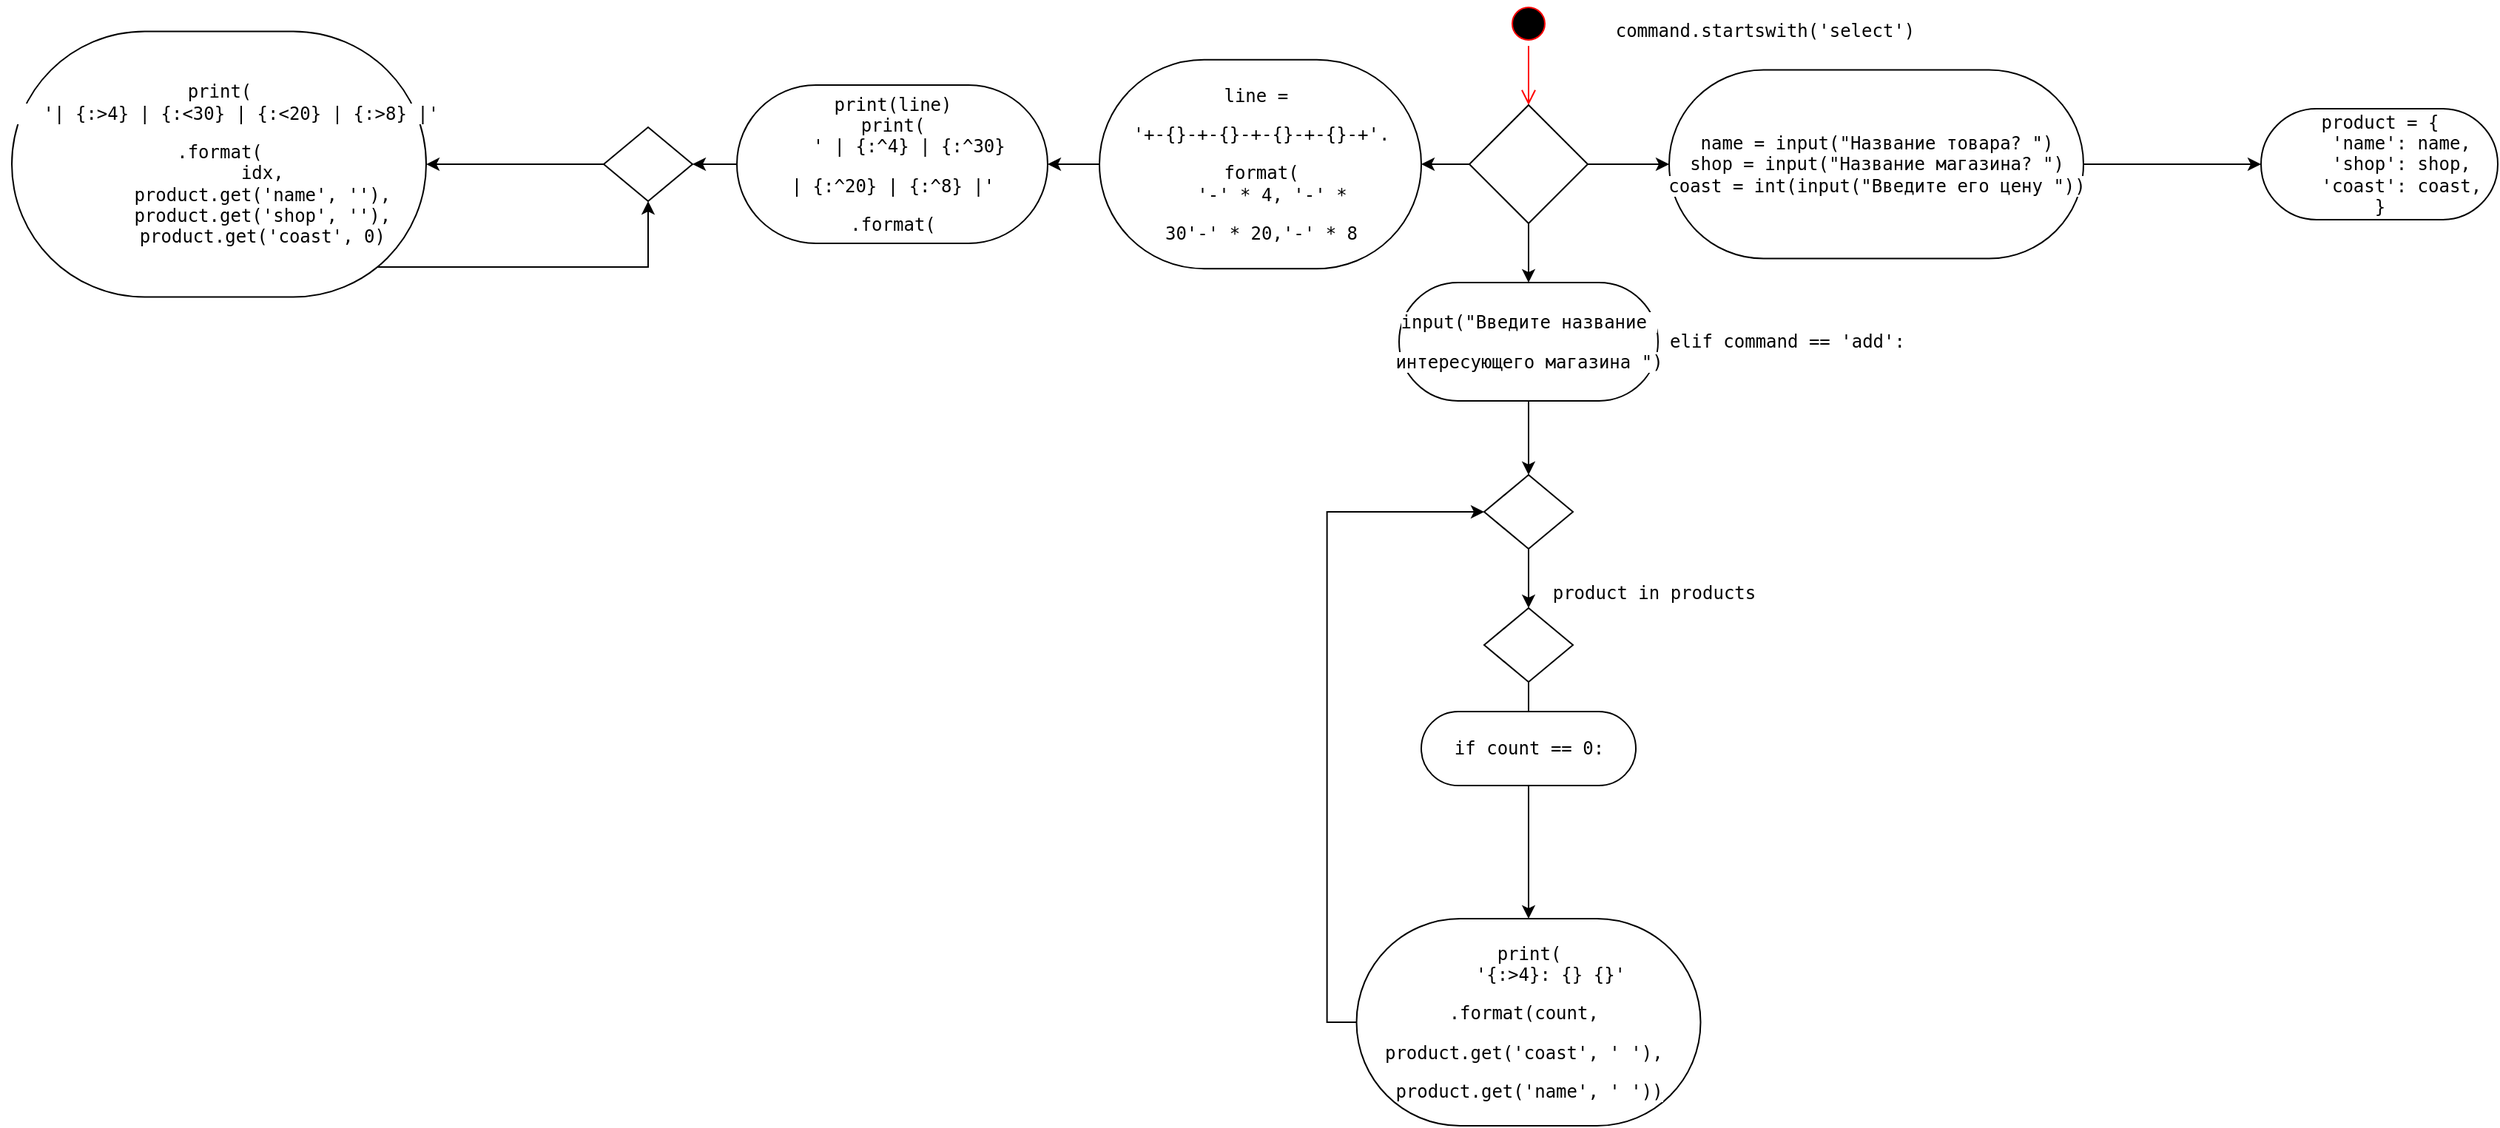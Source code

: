 <mxfile version="14.1.2" type="github">
  <diagram name="Page-1" id="e7e014a7-5840-1c2e-5031-d8a46d1fe8dd">
    <mxGraphModel dx="2207" dy="580" grid="1" gridSize="10" guides="1" tooltips="1" connect="1" arrows="1" fold="1" page="1" pageScale="1" pageWidth="1169" pageHeight="826" background="#ffffff" math="0" shadow="0">
      <root>
        <mxCell id="0" />
        <mxCell id="1" parent="0" />
        <mxCell id="6bK59rDf-M3LibsfTB3a-41" value="" style="ellipse;html=1;shape=startState;fillColor=#000000;strokeColor=#ff0000;" parent="1" vertex="1">
          <mxGeometry x="410" y="160" width="30" height="30" as="geometry" />
        </mxCell>
        <mxCell id="6bK59rDf-M3LibsfTB3a-42" value="" style="edgeStyle=orthogonalEdgeStyle;html=1;verticalAlign=bottom;endArrow=open;endSize=8;strokeColor=#ff0000;" parent="1" source="6bK59rDf-M3LibsfTB3a-41" edge="1">
          <mxGeometry relative="1" as="geometry">
            <mxPoint x="425" y="230" as="targetPoint" />
          </mxGeometry>
        </mxCell>
        <mxCell id="6bK59rDf-M3LibsfTB3a-61" style="edgeStyle=orthogonalEdgeStyle;rounded=0;orthogonalLoop=1;jettySize=auto;html=1;exitX=0.5;exitY=1;exitDx=0;exitDy=0;entryX=0.5;entryY=0.5;entryDx=0;entryDy=-40;entryPerimeter=0;" parent="1" source="6bK59rDf-M3LibsfTB3a-43" target="6bK59rDf-M3LibsfTB3a-53" edge="1">
          <mxGeometry relative="1" as="geometry" />
        </mxCell>
        <mxCell id="6bK59rDf-M3LibsfTB3a-64" style="edgeStyle=orthogonalEdgeStyle;rounded=0;orthogonalLoop=1;jettySize=auto;html=1;exitX=1;exitY=0.5;exitDx=0;exitDy=0;entryX=0;entryY=0.5;entryDx=0;entryDy=0;entryPerimeter=0;" parent="1" source="6bK59rDf-M3LibsfTB3a-43" target="6bK59rDf-M3LibsfTB3a-45" edge="1">
          <mxGeometry relative="1" as="geometry" />
        </mxCell>
        <mxCell id="6bK59rDf-M3LibsfTB3a-67" style="edgeStyle=orthogonalEdgeStyle;rounded=0;orthogonalLoop=1;jettySize=auto;html=1;exitX=0;exitY=0.5;exitDx=0;exitDy=0;entryX=1;entryY=0.5;entryDx=0;entryDy=0;entryPerimeter=0;" parent="1" source="6bK59rDf-M3LibsfTB3a-43" target="6bK59rDf-M3LibsfTB3a-46" edge="1">
          <mxGeometry relative="1" as="geometry" />
        </mxCell>
        <mxCell id="6bK59rDf-M3LibsfTB3a-43" value="" style="rhombus;whiteSpace=wrap;html=1;" parent="1" vertex="1">
          <mxGeometry x="385" y="230" width="80" height="80" as="geometry" />
        </mxCell>
        <mxCell id="6bK59rDf-M3LibsfTB3a-76" style="edgeStyle=orthogonalEdgeStyle;rounded=0;orthogonalLoop=1;jettySize=auto;html=1;exitX=1;exitY=0.5;exitDx=0;exitDy=0;exitPerimeter=0;entryX=0;entryY=0.5;entryDx=0;entryDy=0;entryPerimeter=0;" parent="1" source="6bK59rDf-M3LibsfTB3a-45" target="6bK59rDf-M3LibsfTB3a-63" edge="1">
          <mxGeometry relative="1" as="geometry" />
        </mxCell>
        <mxCell id="6bK59rDf-M3LibsfTB3a-45" value="&lt;pre style=&quot;font-family: &amp;#34;jetbrains mono&amp;#34; , monospace&quot;&gt;&lt;span style=&quot;background-color: rgb(255 , 255 , 255)&quot;&gt;name = input(&quot;Название товара? &quot;)&lt;br&gt;shop = input(&quot;Название магазина? &quot;)&lt;br&gt;coast = int(input(&quot;Введите его цену &quot;))&lt;/span&gt;&lt;/pre&gt;" style="html=1;dashed=0;whitespace=wrap;shape=mxgraph.dfd.start" parent="1" vertex="1">
          <mxGeometry x="520" y="206.26" width="280" height="127.5" as="geometry" />
        </mxCell>
        <mxCell id="6bK59rDf-M3LibsfTB3a-68" style="edgeStyle=orthogonalEdgeStyle;rounded=0;orthogonalLoop=1;jettySize=auto;html=1;exitX=0;exitY=0.5;exitDx=0;exitDy=0;exitPerimeter=0;entryX=1;entryY=0.5;entryDx=0;entryDy=0;entryPerimeter=0;" parent="1" source="6bK59rDf-M3LibsfTB3a-46" target="6bK59rDf-M3LibsfTB3a-49" edge="1">
          <mxGeometry relative="1" as="geometry" />
        </mxCell>
        <mxCell id="6bK59rDf-M3LibsfTB3a-46" value="&lt;pre style=&quot;font-family: &amp;#34;jetbrains mono&amp;#34; , monospace&quot;&gt;&lt;pre style=&quot;font-family: &amp;#34;jetbrains mono&amp;#34; , monospace&quot;&gt;&lt;span style=&quot;background-color: rgb(255 , 255 , 255)&quot;&gt;line = &lt;/span&gt;&lt;/pre&gt;&lt;pre style=&quot;font-family: &amp;#34;jetbrains mono&amp;#34; , monospace&quot;&gt;&lt;span style=&quot;background-color: rgb(255 , 255 , 255)&quot;&gt;&#39;+-{}-+-{}-+-{}-+-{}-+&#39;.&lt;/span&gt;&lt;/pre&gt;&lt;pre style=&quot;font-family: &amp;#34;jetbrains mono&amp;#34; , monospace&quot;&gt;&lt;span style=&quot;background-color: rgb(255 , 255 , 255)&quot;&gt;format(&lt;br&gt;   &#39;-&#39; * 4, &#39;-&#39; * &lt;/span&gt;&lt;/pre&gt;&lt;pre style=&quot;font-family: &amp;#34;jetbrains mono&amp;#34; , monospace&quot;&gt;&lt;span style=&quot;background-color: rgb(255 , 255 , 255)&quot;&gt;30&#39;-&#39; * 20,&#39;-&#39; * 8&lt;/span&gt;&lt;/pre&gt;&lt;/pre&gt;" style="html=1;dashed=0;whitespace=wrap;shape=mxgraph.dfd.start" parent="1" vertex="1">
          <mxGeometry x="135" y="199.38" width="217.5" height="141.25" as="geometry" />
        </mxCell>
        <mxCell id="6bK59rDf-M3LibsfTB3a-55" style="edgeStyle=orthogonalEdgeStyle;rounded=0;orthogonalLoop=1;jettySize=auto;html=1;exitX=0.5;exitY=1;exitDx=0;exitDy=0;entryX=0.5;entryY=0;entryDx=0;entryDy=0;" parent="1" source="6bK59rDf-M3LibsfTB3a-47" target="6bK59rDf-M3LibsfTB3a-48" edge="1">
          <mxGeometry relative="1" as="geometry" />
        </mxCell>
        <mxCell id="6bK59rDf-M3LibsfTB3a-47" value="" style="shape=rhombus;html=1;dashed=0;whitespace=wrap;perimeter=rhombusPerimeter;" parent="1" vertex="1">
          <mxGeometry x="395" y="480" width="60" height="50" as="geometry" />
        </mxCell>
        <mxCell id="6bK59rDf-M3LibsfTB3a-59" style="edgeStyle=orthogonalEdgeStyle;rounded=0;orthogonalLoop=1;jettySize=auto;html=1;exitX=0.5;exitY=1;exitDx=0;exitDy=0;entryX=0.5;entryY=0.5;entryDx=0;entryDy=-15;entryPerimeter=0;" parent="1" source="6bK59rDf-M3LibsfTB3a-48" target="6bK59rDf-M3LibsfTB3a-56" edge="1">
          <mxGeometry relative="1" as="geometry" />
        </mxCell>
        <mxCell id="6bK59rDf-M3LibsfTB3a-48" value="" style="shape=rhombus;html=1;dashed=0;whitespace=wrap;perimeter=rhombusPerimeter;" parent="1" vertex="1">
          <mxGeometry x="395" y="570" width="60" height="50" as="geometry" />
        </mxCell>
        <mxCell id="6bK59rDf-M3LibsfTB3a-65" style="edgeStyle=orthogonalEdgeStyle;rounded=0;orthogonalLoop=1;jettySize=auto;html=1;exitX=0;exitY=0.5;exitDx=0;exitDy=0;exitPerimeter=0;" parent="1" source="6bK59rDf-M3LibsfTB3a-49" target="6bK59rDf-M3LibsfTB3a-50" edge="1">
          <mxGeometry relative="1" as="geometry" />
        </mxCell>
        <mxCell id="6bK59rDf-M3LibsfTB3a-49" value="&lt;pre style=&quot;font-family: &amp;#34;jetbrains mono&amp;#34; , monospace&quot;&gt;&lt;span style=&quot;background-color: rgb(255 , 255 , 255)&quot;&gt;print(line)&lt;br&gt;print(&lt;br&gt;    &#39; | {:^4} | {:^30} &lt;/span&gt;&lt;/pre&gt;&lt;pre style=&quot;font-family: &amp;#34;jetbrains mono&amp;#34; , monospace&quot;&gt;&lt;span style=&quot;background-color: rgb(255 , 255 , 255)&quot;&gt;| {:^20} | {:^8} |&#39;&lt;/span&gt;&lt;/pre&gt;&lt;pre style=&quot;font-family: &amp;#34;jetbrains mono&amp;#34; , monospace&quot;&gt;&lt;span style=&quot;background-color: rgb(255 , 255 , 255)&quot;&gt;.format(&lt;/span&gt;&lt;/pre&gt;" style="html=1;dashed=0;whitespace=wrap;shape=mxgraph.dfd.start" parent="1" vertex="1">
          <mxGeometry x="-110" y="216.5" width="210" height="107" as="geometry" />
        </mxCell>
        <mxCell id="6bK59rDf-M3LibsfTB3a-66" style="edgeStyle=orthogonalEdgeStyle;rounded=0;orthogonalLoop=1;jettySize=auto;html=1;exitX=0;exitY=0.5;exitDx=0;exitDy=0;entryX=1;entryY=0.5;entryDx=0;entryDy=0;entryPerimeter=0;" parent="1" source="6bK59rDf-M3LibsfTB3a-50" target="6bK59rDf-M3LibsfTB3a-51" edge="1">
          <mxGeometry relative="1" as="geometry" />
        </mxCell>
        <mxCell id="6bK59rDf-M3LibsfTB3a-50" value="" style="shape=rhombus;html=1;dashed=0;whitespace=wrap;perimeter=rhombusPerimeter;" parent="1" vertex="1">
          <mxGeometry x="-200" y="245" width="60" height="50" as="geometry" />
        </mxCell>
        <mxCell id="6bK59rDf-M3LibsfTB3a-52" style="edgeStyle=orthogonalEdgeStyle;rounded=0;orthogonalLoop=1;jettySize=auto;html=1;exitX=0.5;exitY=0.5;exitDx=0;exitDy=69.5;exitPerimeter=0;entryX=0.5;entryY=1;entryDx=0;entryDy=0;" parent="1" source="6bK59rDf-M3LibsfTB3a-51" target="6bK59rDf-M3LibsfTB3a-50" edge="1">
          <mxGeometry relative="1" as="geometry" />
        </mxCell>
        <mxCell id="6bK59rDf-M3LibsfTB3a-51" value="&lt;pre style=&quot;font-family: &amp;#34;jetbrains mono&amp;#34; , monospace&quot;&gt;&lt;span style=&quot;background-color: rgb(255 , 255 , 255)&quot;&gt;print(&lt;br&gt;    &#39;| {:&amp;gt;4} | {:&amp;lt;30} | {:&amp;lt;20} | {:&amp;gt;8} |&#39;&lt;/span&gt;&lt;/pre&gt;&lt;pre style=&quot;font-family: &amp;#34;jetbrains mono&amp;#34; , monospace&quot;&gt;&lt;span style=&quot;background-color: rgb(255 , 255 , 255)&quot;&gt;.format(&lt;br&gt;        idx,&lt;br&gt;        product.get(&#39;name&#39;, &#39;&#39;),&lt;br&gt;        product.get(&#39;shop&#39;, &#39;&#39;),&lt;br&gt;        product.get(&#39;coast&#39;, 0)&lt;/span&gt;&lt;/pre&gt;" style="html=1;dashed=0;whitespace=wrap;shape=mxgraph.dfd.start" parent="1" vertex="1">
          <mxGeometry x="-600" y="180.26" width="280" height="179.5" as="geometry" />
        </mxCell>
        <mxCell id="6bK59rDf-M3LibsfTB3a-54" style="edgeStyle=orthogonalEdgeStyle;rounded=0;orthogonalLoop=1;jettySize=auto;html=1;exitX=0.5;exitY=0.5;exitDx=0;exitDy=40;exitPerimeter=0;entryX=0.5;entryY=0;entryDx=0;entryDy=0;" parent="1" source="6bK59rDf-M3LibsfTB3a-53" target="6bK59rDf-M3LibsfTB3a-47" edge="1">
          <mxGeometry relative="1" as="geometry" />
        </mxCell>
        <mxCell id="6bK59rDf-M3LibsfTB3a-53" value="&lt;pre style=&quot;font-family: &amp;#34;jetbrains mono&amp;#34; , monospace&quot;&gt;&lt;span style=&quot;background-color: rgb(255 , 255 , 255)&quot;&gt;input(&quot;Введите название &lt;/span&gt;&lt;/pre&gt;&lt;pre style=&quot;font-family: &amp;#34;jetbrains mono&amp;#34; , monospace&quot;&gt;&lt;span style=&quot;background-color: rgb(255 , 255 , 255)&quot;&gt;интересующего магазина &quot;)&lt;/span&gt;&lt;/pre&gt;" style="html=1;dashed=0;whitespace=wrap;shape=mxgraph.dfd.start" parent="1" vertex="1">
          <mxGeometry x="337.5" y="350" width="175" height="80" as="geometry" />
        </mxCell>
        <mxCell id="6bK59rDf-M3LibsfTB3a-77" style="edgeStyle=orthogonalEdgeStyle;rounded=0;orthogonalLoop=1;jettySize=auto;html=1;exitX=0.5;exitY=0.5;exitDx=0;exitDy=25;exitPerimeter=0;entryX=0.5;entryY=0.5;entryDx=0;entryDy=-70;entryPerimeter=0;" parent="1" source="6bK59rDf-M3LibsfTB3a-56" target="6bK59rDf-M3LibsfTB3a-57" edge="1">
          <mxGeometry relative="1" as="geometry" />
        </mxCell>
        <mxCell id="6bK59rDf-M3LibsfTB3a-56" value="&lt;pre style=&quot;font-family: &amp;#34;jetbrains mono&amp;#34; , monospace&quot;&gt;&lt;font style=&quot;background-color: rgb(255 , 255 , 255)&quot;&gt;if count == 0:&lt;/font&gt;&lt;/pre&gt;" style="html=1;dashed=0;whitespace=wrap;shape=mxgraph.dfd.start" parent="1" vertex="1">
          <mxGeometry x="352.5" y="640" width="145" height="50" as="geometry" />
        </mxCell>
        <mxCell id="6bK59rDf-M3LibsfTB3a-58" style="edgeStyle=orthogonalEdgeStyle;rounded=0;orthogonalLoop=1;jettySize=auto;html=1;exitX=0;exitY=0.5;exitDx=0;exitDy=0;exitPerimeter=0;entryX=0;entryY=0.5;entryDx=0;entryDy=0;" parent="1" source="6bK59rDf-M3LibsfTB3a-57" target="6bK59rDf-M3LibsfTB3a-47" edge="1">
          <mxGeometry relative="1" as="geometry" />
        </mxCell>
        <mxCell id="6bK59rDf-M3LibsfTB3a-57" value="&lt;pre style=&quot;font-family: &amp;#34;jetbrains mono&amp;#34; , monospace&quot;&gt;&lt;span style=&quot;background-color: rgb(255 , 255 , 255)&quot;&gt;print(&lt;br&gt;    &#39;{:&amp;gt;4}: {} {}&#39;&lt;/span&gt;&lt;/pre&gt;&lt;pre style=&quot;font-family: &amp;#34;jetbrains mono&amp;#34; , monospace&quot;&gt;&lt;span style=&quot;background-color: rgb(255 , 255 , 255)&quot;&gt;.format(count, &lt;/span&gt;&lt;/pre&gt;&lt;pre style=&quot;font-family: &amp;#34;jetbrains mono&amp;#34; , monospace&quot;&gt;&lt;span style=&quot;background-color: rgb(255 , 255 , 255)&quot;&gt;product.get(&#39;coast&#39;, &#39; &#39;), &lt;/span&gt;&lt;/pre&gt;&lt;pre style=&quot;font-family: &amp;#34;jetbrains mono&amp;#34; , monospace&quot;&gt;&lt;span style=&quot;background-color: rgb(255 , 255 , 255)&quot;&gt;product.get(&#39;name&#39;, &#39; &#39;))&lt;/span&gt;&lt;/pre&gt;" style="html=1;dashed=0;whitespace=wrap;shape=mxgraph.dfd.start" parent="1" vertex="1">
          <mxGeometry x="308.75" y="780" width="232.5" height="140" as="geometry" />
        </mxCell>
        <mxCell id="6bK59rDf-M3LibsfTB3a-63" value="&lt;pre style=&quot;font-family: &amp;#34;jetbrains mono&amp;#34; , monospace&quot;&gt;&lt;span style=&quot;background-color: rgb(255 , 255 , 255)&quot;&gt;product = {&lt;br&gt;    &#39;name&#39;: name,&lt;br&gt;    &#39;shop&#39;: shop,&lt;br&gt;    &#39;coast&#39;: coast,&lt;br&gt;}&lt;/span&gt;&lt;/pre&gt;" style="html=1;dashed=0;whitespace=wrap;shape=mxgraph.dfd.start" parent="1" vertex="1">
          <mxGeometry x="920" y="232.5" width="160" height="75" as="geometry" />
        </mxCell>
        <mxCell id="6bK59rDf-M3LibsfTB3a-69" value="&lt;pre style=&quot;font-family: &amp;#34;jetbrains mono&amp;#34; , monospace&quot;&gt;&lt;font style=&quot;background-color: rgb(255 , 255 , 255)&quot;&gt;command.startswith(&#39;select&#39;)&lt;/font&gt;&lt;/pre&gt;" style="text;html=1;strokeColor=none;fillColor=none;align=center;verticalAlign=middle;whiteSpace=wrap;rounded=0;" parent="1" vertex="1">
          <mxGeometry x="565" y="170" width="40" height="20" as="geometry" />
        </mxCell>
        <mxCell id="6bK59rDf-M3LibsfTB3a-70" value="&lt;pre style=&quot;font-family: &amp;#34;jetbrains mono&amp;#34; , monospace&quot;&gt;&lt;font style=&quot;background-color: rgb(255 , 255 , 255)&quot;&gt;elif command == &#39;add&#39;:&lt;/font&gt;&lt;/pre&gt;" style="text;html=1;strokeColor=none;fillColor=none;align=center;verticalAlign=middle;whiteSpace=wrap;rounded=0;" parent="1" vertex="1">
          <mxGeometry x="580" y="380" width="40" height="20" as="geometry" />
        </mxCell>
        <mxCell id="6bK59rDf-M3LibsfTB3a-73" value="&lt;pre style=&quot;font-family: &amp;#34;jetbrains mono&amp;#34; , monospace&quot;&gt;&lt;span style=&quot;background-color: rgb(255 , 255 , 255)&quot;&gt;product in products&lt;/span&gt;&lt;/pre&gt;" style="text;html=1;strokeColor=none;fillColor=none;align=center;verticalAlign=middle;whiteSpace=wrap;rounded=0;" parent="1" vertex="1">
          <mxGeometry x="490" y="550" width="40" height="20" as="geometry" />
        </mxCell>
      </root>
    </mxGraphModel>
  </diagram>
</mxfile>
